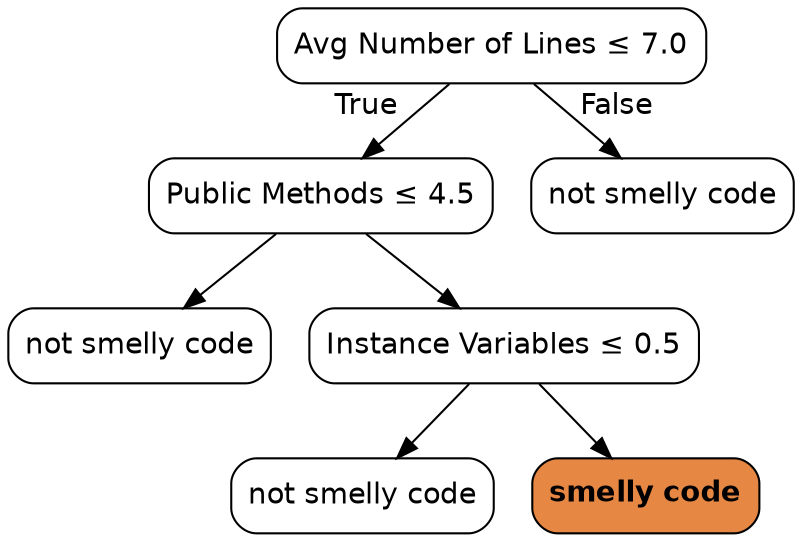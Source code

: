 digraph Tree {
node [color="black", fontname=helvetica, shape=box,  style="filled, rounded", fillcolor="#FFFFFF"];
edge [fontname=helvetica];
0 [label=<Avg Number of Lines &le; 7.0>];
1 [label=<Public Methods &le; 4.5>];
0 -> 1  [headlabel="True", labelangle=45, labeldistance="2.5"];
3 [label=<not smelly code>];
1 -> 3;
4 [label=<Instance Variables &le; 0.5>];
1 -> 4;
5 [label=<not smelly code>];
4 -> 5;
6 [label=<<b>smelly code</b>>, fillcolor="#e68743"];
4 -> 6;
2 [label=<not smelly code>];
0 -> 2  [headlabel="False", labelangle="-45", labeldistance="2.5"];
}
